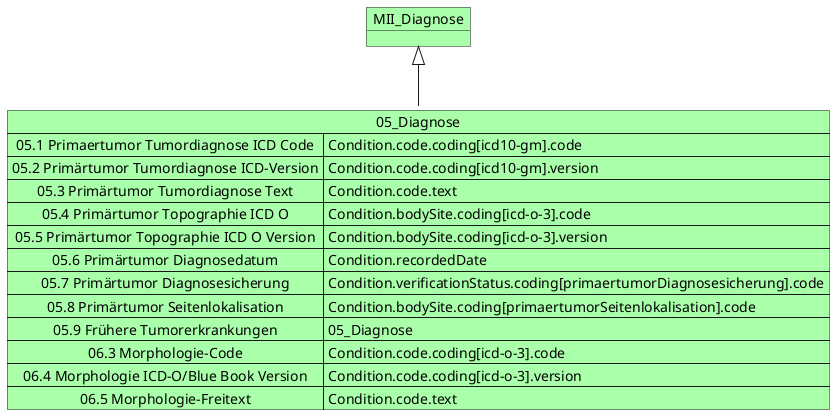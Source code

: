 @startuml MII KDS Erweiterungsmodul Onkologie
object MII_Diagnose #AAFFAA
Map 05_Diagnose #AAFFAA {
 05.1 Primaertumor Tumordiagnose ICD Code => Condition.code.coding[icd10-gm].code
 05.2 Primärtumor Tumordiagnose ICD-Version => Condition.code.coding[icd10-gm].version
 05.3 Primärtumor Tumordiagnose Text => Condition.code.text
 05.4 Primärtumor Topographie ICD O => Condition.bodySite.coding[icd-o-3].code
 05.5 Primärtumor Topographie ICD O Version => Condition.bodySite.coding[icd-o-3].version
 05.6 Primärtumor Diagnosedatum => Condition.recordedDate
 05.7 Primärtumor Diagnosesicherung => Condition.verificationStatus.coding[primaertumorDiagnosesicherung].code
 05.8 Primärtumor Seitenlokalisation => Condition.bodySite.coding[primaertumorSeitenlokalisation].code
 05.9 Frühere Tumorerkrankungen => 05_Diagnose
 06.3 Morphologie-Code => Condition.code.coding[icd-o-3].code
 06.4 Morphologie ICD-O/Blue Book Version => Condition.code.coding[icd-o-3].version
 06.5 Morphologie-Freitext => Condition.code.text
} 

MII_Diagnose <|-down- 05_Diagnose




@enduml